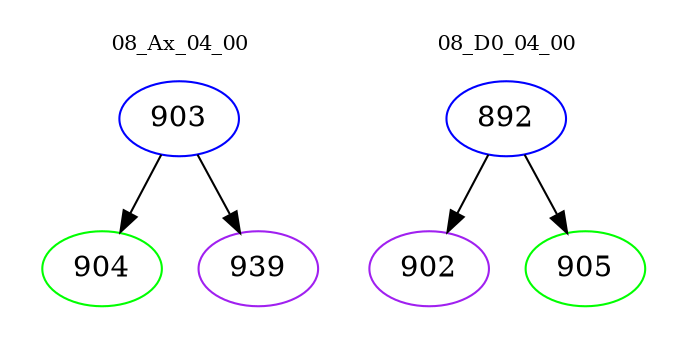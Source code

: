 digraph{
subgraph cluster_0 {
color = white
label = "08_Ax_04_00";
fontsize=10;
T0_903 [label="903", color="blue"]
T0_903 -> T0_904 [color="black"]
T0_904 [label="904", color="green"]
T0_903 -> T0_939 [color="black"]
T0_939 [label="939", color="purple"]
}
subgraph cluster_1 {
color = white
label = "08_D0_04_00";
fontsize=10;
T1_892 [label="892", color="blue"]
T1_892 -> T1_902 [color="black"]
T1_902 [label="902", color="purple"]
T1_892 -> T1_905 [color="black"]
T1_905 [label="905", color="green"]
}
}
